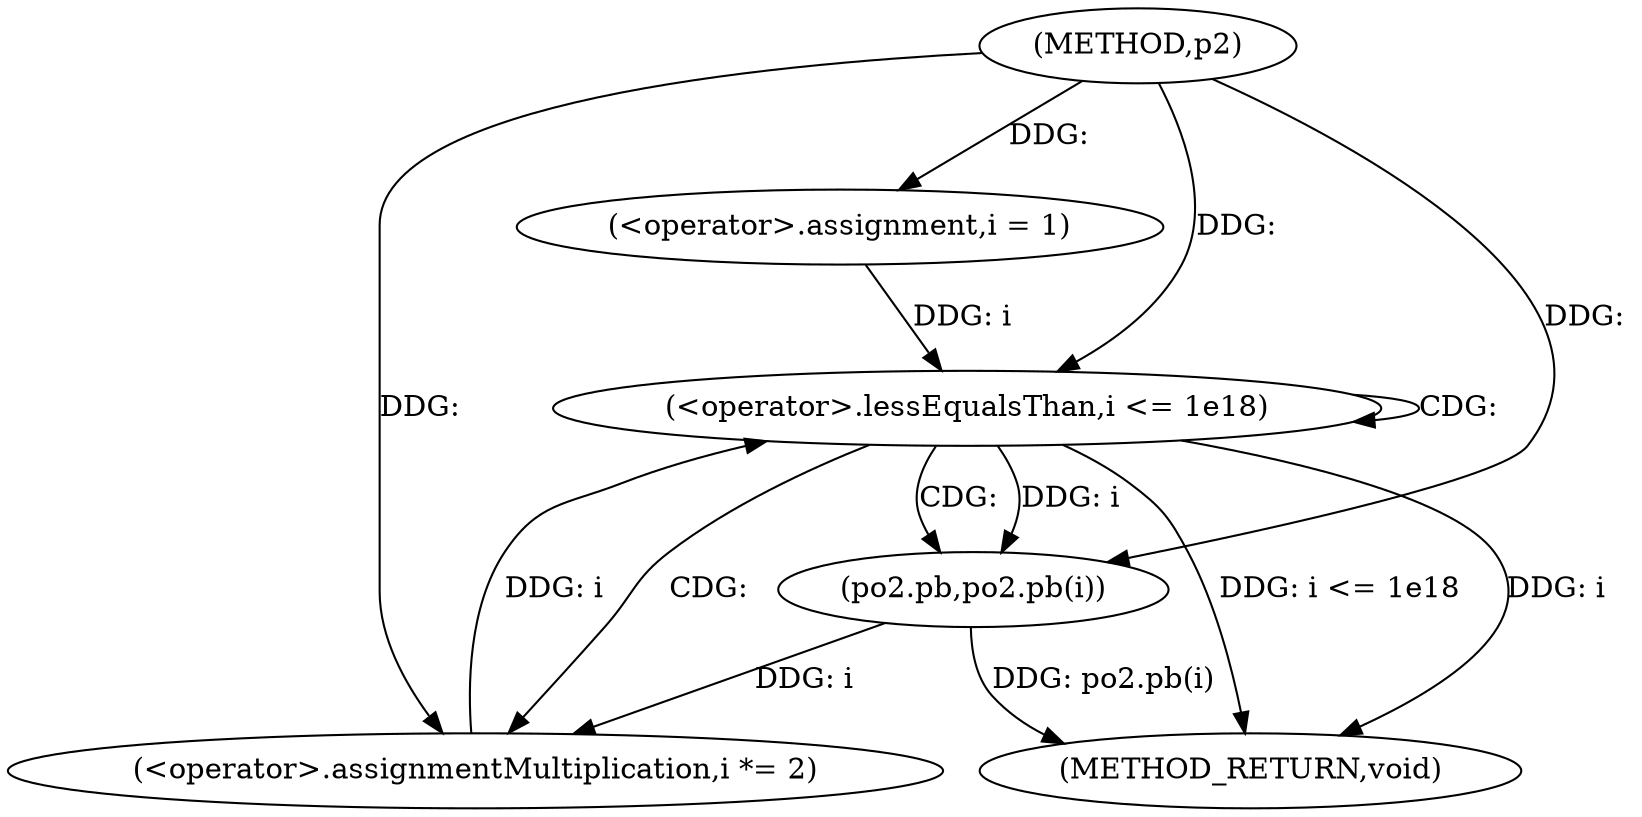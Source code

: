 digraph "p2" {  
"1000786" [label = "(METHOD,p2)" ]
"1000802" [label = "(METHOD_RETURN,void)" ]
"1000789" [label = "(<operator>.assignment,i = 1)" ]
"1000793" [label = "(<operator>.lessEqualsThan,i <= 1e18)" ]
"1000797" [label = "(po2.pb,po2.pb(i))" ]
"1000799" [label = "(<operator>.assignmentMultiplication,i *= 2)" ]
  "1000793" -> "1000802"  [ label = "DDG: i"] 
  "1000793" -> "1000802"  [ label = "DDG: i <= 1e18"] 
  "1000797" -> "1000802"  [ label = "DDG: po2.pb(i)"] 
  "1000786" -> "1000789"  [ label = "DDG: "] 
  "1000789" -> "1000793"  [ label = "DDG: i"] 
  "1000799" -> "1000793"  [ label = "DDG: i"] 
  "1000786" -> "1000793"  [ label = "DDG: "] 
  "1000786" -> "1000799"  [ label = "DDG: "] 
  "1000793" -> "1000797"  [ label = "DDG: i"] 
  "1000786" -> "1000797"  [ label = "DDG: "] 
  "1000797" -> "1000799"  [ label = "DDG: i"] 
  "1000793" -> "1000797"  [ label = "CDG: "] 
  "1000793" -> "1000793"  [ label = "CDG: "] 
  "1000793" -> "1000799"  [ label = "CDG: "] 
}
